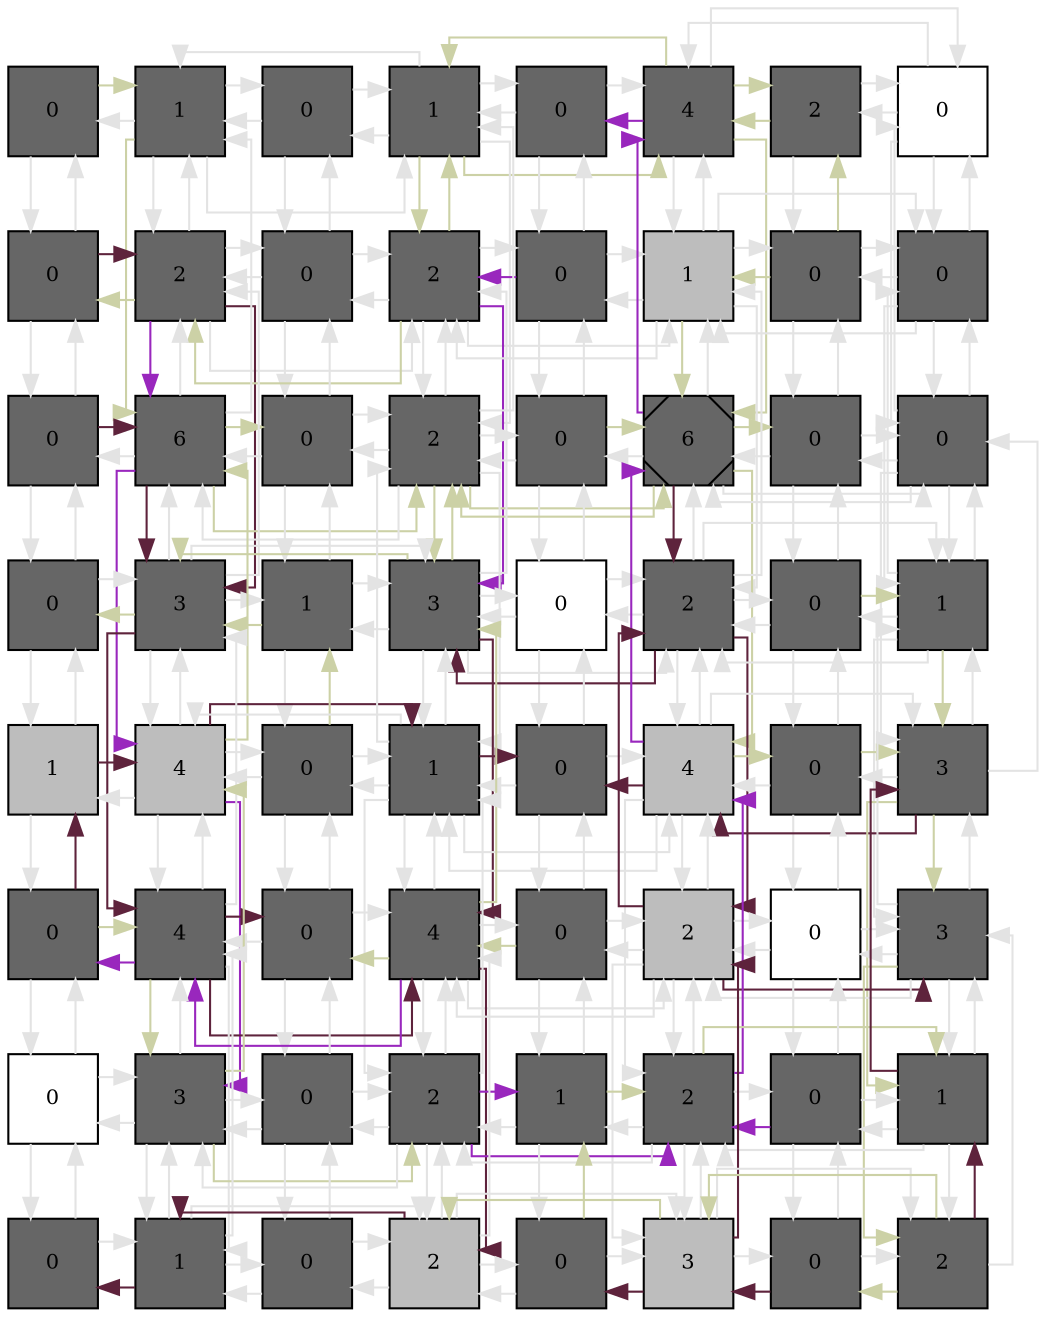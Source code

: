 digraph layout  {
rankdir=TB;
splines=ortho;
node [fixedsize=false, style=filled, width="0.6"];
edge [constraint=false];
0 [fillcolor="#666666", fontsize=10, label=0, shape=square, tooltip="name:  Th1I_TRetortaeformis ,\nin_degree: 2,\nout_degree: 2"];
1 [fillcolor="#666666", fontsize=10, label=1, shape=square, tooltip="name:  IL4I ,\nin_degree: 5,\nout_degree: 5"];
2 [fillcolor="#666666", fontsize=10, label=0, shape=square, tooltip="name:  Th1II_TRetortaeformis ,\nin_degree: 3,\nout_degree: 3"];
3 [fillcolor="#666666", fontsize=10, label=1, shape=square, tooltip="name:  T0 ,\nin_degree: 6,\nout_degree: 6"];
4 [fillcolor="#666666", fontsize=10, label=0, shape=square, tooltip="name:  TrII ,\nin_degree: 3,\nout_degree: 3"];
5 [fillcolor="#666666", fontsize=10, label=4, shape=square, tooltip="name:  TrI_Bacterium ,\nin_degree: 6,\nout_degree: 6"];
6 [fillcolor="#666666", fontsize=10, label=2, shape=square, tooltip="name:  Th1II_Bacterium ,\nin_degree: 3,\nout_degree: 3"];
7 [fillcolor="#FFFFFF", fontsize=10, label=0, shape=square, tooltip="name: None,\nin_degree: 4,\nout_degree: 4"];
8 [fillcolor="#666666", fontsize=10, label=0, shape=square, tooltip="name:  BC_TRetortaeformis ,\nin_degree: 3,\nout_degree: 3"];
9 [fillcolor="#666666", fontsize=10, label=2, shape=square, tooltip="name:  Th2II_TRetortaeformis ,\nin_degree: 6,\nout_degree: 6"];
10 [fillcolor="#666666", fontsize=10, label=0, shape=square, tooltip="name:  DCII_TRetortaeformis ,\nin_degree: 4,\nout_degree: 4"];
11 [fillcolor="#666666", fontsize=10, label=2, shape=square, tooltip="name:  IL12II ,\nin_degree: 7,\nout_degree: 7"];
12 [fillcolor="#666666", fontsize=10, label=0, shape=square, tooltip="name:  Th2II_Bacterium ,\nin_degree: 4,\nout_degree: 4"];
13 [fillcolor="#bdbdbd", fontsize=10, label=1, shape=square, tooltip="name: None,\nin_degree: 7,\nout_degree: 7"];
14 [fillcolor="#666666", fontsize=10, label=0, shape=square, tooltip="name:  DCII_Bacterium ,\nin_degree: 4,\nout_degree: 4"];
15 [fillcolor="#666666", fontsize=10, label=0, shape=square, tooltip="name:  Th1I_Bacterium ,\nin_degree: 5,\nout_degree: 5"];
16 [fillcolor="#666666", fontsize=10, label=0, shape=square, tooltip="name:  IgG ,\nin_degree: 3,\nout_degree: 3"];
17 [fillcolor="#666666", fontsize=10, label=6, shape=square, tooltip="name:  IFNgII ,\nin_degree: 7,\nout_degree: 7"];
18 [fillcolor="#666666", fontsize=10, label=0, shape=square, tooltip="name:  IFNgI ,\nin_degree: 4,\nout_degree: 4"];
19 [fillcolor="#666666", fontsize=10, label=2, shape=square, tooltip="name:  IL4II ,\nin_degree: 8,\nout_degree: 8"];
20 [fillcolor="#666666", fontsize=10, label=0, shape=square, tooltip="name:  BC_Bacterium ,\nin_degree: 4,\nout_degree: 4"];
21 [fillcolor="#666666", fontsize=10, label=6, shape=Msquare, tooltip="name:  IFNg_Bacterium ,\nin_degree: 8,\nout_degree: 8"];
22 [fillcolor="#666666", fontsize=10, label=0, shape=square, tooltip="name:  DCI_Bacterium ,\nin_degree: 4,\nout_degree: 4"];
23 [fillcolor="#666666", fontsize=10, label=0, shape=square, tooltip="name:  PH ,\nin_degree: 6,\nout_degree: 6"];
24 [fillcolor="#666666", fontsize=10, label=0, shape=square, tooltip="name:  IgA_TRetortaeformis ,\nin_degree: 3,\nout_degree: 3"];
25 [fillcolor="#666666", fontsize=10, label=3, shape=square, tooltip="name:  NE_TRetortaeformis ,\nin_degree: 7,\nout_degree: 7"];
26 [fillcolor="#666666", fontsize=10, label=1, shape=square, tooltip="name:  DCI_TRetortaeformis ,\nin_degree: 4,\nout_degree: 4"];
27 [fillcolor="#666666", fontsize=10, label=3, shape=square, tooltip="name:  PIC ,\nin_degree: 8,\nout_degree: 8"];
28 [fillcolor="#FFFFFF", fontsize=10, label=0, shape=square, tooltip="name: None,\nin_degree: 4,\nout_degree: 4"];
29 [fillcolor="#666666", fontsize=10, label=2, shape=square, tooltip="name:  MPI_Bacterium ,\nin_degree: 8,\nout_degree: 8"];
30 [fillcolor="#666666", fontsize=10, label=0, shape=square, tooltip="name:  AgAb_Bacterium ,\nin_degree: 4,\nout_degree: 4"];
31 [fillcolor="#666666", fontsize=10, label=1, shape=square, tooltip="name:  AP ,\nin_degree: 6,\nout_degree: 6"];
32 [fillcolor="#bdbdbd", fontsize=10, label=1, shape=square, tooltip="name: None,\nin_degree: 3,\nout_degree: 3"];
33 [fillcolor="#bdbdbd", fontsize=10, label=4, shape=square, tooltip="name: None,\nin_degree: 7,\nout_degree: 7"];
34 [fillcolor="#666666", fontsize=10, label=0, shape=square, tooltip="name:  IS ,\nin_degree: 4,\nout_degree: 4"];
35 [fillcolor="#666666", fontsize=10, label=1, shape=square, tooltip="name:  EC_TRetortaeformis ,\nin_degree: 8,\nout_degree: 8"];
36 [fillcolor="#666666", fontsize=10, label=0, shape=square, tooltip="name:  IL10I_Bacterium ,\nin_degree: 4,\nout_degree: 4"];
37 [fillcolor="#bdbdbd", fontsize=10, label=4, shape=square, tooltip="name: None,\nin_degree: 8,\nout_degree: 8"];
38 [fillcolor="#666666", fontsize=10, label=0, shape=square, tooltip="name:  IgA_Bacterium ,\nin_degree: 4,\nout_degree: 4"];
39 [fillcolor="#666666", fontsize=10, label=3, shape=square, tooltip="name:  Bb ,\nin_degree: 6,\nout_degree: 6"];
40 [fillcolor="#666666", fontsize=10, label=0, shape=square, tooltip="name:  Th2I_Bacterium ,\nin_degree: 3,\nout_degree: 3"];
41 [fillcolor="#666666", fontsize=10, label=4, shape=square, tooltip="name:  TNE ,\nin_degree: 7,\nout_degree: 7"];
42 [fillcolor="#666666", fontsize=10, label=0, shape=square, tooltip="name:  IgE ,\nin_degree: 4,\nout_degree: 4"];
43 [fillcolor="#666666", fontsize=10, label=4, shape=square, tooltip="name:  AD ,\nin_degree: 8,\nout_degree: 8"];
44 [fillcolor="#666666", fontsize=10, label=0, shape=square, tooltip="name:  IL10I ,\nin_degree: 4,\nout_degree: 4"];
45 [fillcolor="#bdbdbd", fontsize=10, label=2, shape=square, tooltip="name: None,\nin_degree: 8,\nout_degree: 8"];
46 [fillcolor="#FFFFFF", fontsize=10, label=0, shape=square, tooltip="name: None,\nin_degree: 4,\nout_degree: 4"];
47 [fillcolor="#666666", fontsize=10, label=3, shape=square, tooltip="name:  IgG_Bacterium ,\nin_degree: 6,\nout_degree: 6"];
48 [fillcolor="#FFFFFF", fontsize=10, label=0, shape=square, tooltip="name: None,\nin_degree: 3,\nout_degree: 3"];
49 [fillcolor="#666666", fontsize=10, label=3, shape=square, tooltip="name:  EL2 ,\nin_degree: 6,\nout_degree: 6"];
50 [fillcolor="#666666", fontsize=10, label=0, shape=square, tooltip="name:  EL ,\nin_degree: 4,\nout_degree: 4"];
51 [fillcolor="#666666", fontsize=10, label=2, shape=square, tooltip="name:  IL13 ,\nin_degree: 7,\nout_degree: 7"];
52 [fillcolor="#666666", fontsize=10, label=1, shape=square, tooltip="name:  Th2I_TRetortaeformis ,\nin_degree: 4,\nout_degree: 4"];
53 [fillcolor="#666666", fontsize=10, label=2, shape=square, tooltip="name:  IL5 ,\nin_degree: 7,\nout_degree: 7"];
54 [fillcolor="#666666", fontsize=10, label=0, shape=square, tooltip="name:  TTSSII ,\nin_degree: 4,\nout_degree: 4"];
55 [fillcolor="#666666", fontsize=10, label=1, shape=square, tooltip="name:  Cb ,\nin_degree: 5,\nout_degree: 5"];
56 [fillcolor="#666666", fontsize=10, label=0, shape=square, tooltip="name:  NE_Bacterium ,\nin_degree: 2,\nout_degree: 2"];
57 [fillcolor="#666666", fontsize=10, label=1, shape=square, tooltip="name:  DP ,\nin_degree: 5,\nout_degree: 5"];
58 [fillcolor="#666666", fontsize=10, label=0, shape=square, tooltip="name:  TEL ,\nin_degree: 3,\nout_degree: 3"];
59 [fillcolor="#bdbdbd", fontsize=10, label=2, shape=square, tooltip="name: None,\nin_degree: 6,\nout_degree: 6"];
60 [fillcolor="#666666", fontsize=10, label=0, shape=square, tooltip="name:  Oag ,\nin_degree: 3,\nout_degree: 3"];
61 [fillcolor="#bdbdbd", fontsize=10, label=3, shape=square, tooltip="name: None,\nin_degree: 6,\nout_degree: 6"];
62 [fillcolor="#666666", fontsize=10, label=0, shape=square, tooltip="name:  EC_Bacterium ,\nin_degree: 3,\nout_degree: 3"];
63 [fillcolor="#666666", fontsize=10, label=2, shape=square, tooltip="name:  TTSSI ,\nin_degree: 4,\nout_degree: 4"];
0 -> 1  [color="#CCD1A6", style="penwidth(0.1)", tooltip="0( Th1I_TRetortaeformis ) to 18( IFNgI )", weight=1];
0 -> 8  [color=grey89, style="penwidth(0.1)", tooltip=" ", weight=1];
1 -> 0  [color=grey89, style="penwidth(0.1)", tooltip=" ", weight=1];
1 -> 2  [color=grey89, style="penwidth(0.1)", tooltip=" ", weight=1];
1 -> 9  [color=grey89, style="penwidth(0.1)", tooltip=" ", weight=1];
1 -> 17  [color="#CCD1A6", style="penwidth(0.1)", tooltip="0( Th1I_TRetortaeformis ) to 18( IFNgI )", weight=1];
1 -> 3  [color=grey89, style="penwidth(0.1)", tooltip=" ", weight=1];
2 -> 1  [color=grey89, style="penwidth(0.1)", tooltip=" ", weight=1];
2 -> 3  [color=grey89, style="penwidth(0.1)", tooltip=" ", weight=1];
2 -> 10  [color=grey89, style="penwidth(0.1)", tooltip=" ", weight=1];
3 -> 2  [color=grey89, style="penwidth(0.1)", tooltip=" ", weight=1];
3 -> 4  [color=grey89, style="penwidth(0.1)", tooltip=" ", weight=1];
3 -> 11  [color="#CCD1A6", style="penwidth(0.1)", tooltip="3( T0 ) to 8( BC_TRetortaeformis )", weight=1];
3 -> 19  [color=grey89, style="penwidth(0.1)", tooltip=" ", weight=1];
3 -> 5  [color="#CCD1A6", style="penwidth(0.1)", tooltip="11( IL12II ) to 6( Th1II_Bacterium )", weight=1];
3 -> 1  [color=grey89, style="penwidth(0.1)", tooltip=" ", weight=1];
4 -> 3  [color=grey89, style="penwidth(0.1)", tooltip=" ", weight=1];
4 -> 5  [color=grey89, style="penwidth(0.1)", tooltip=" ", weight=1];
4 -> 12  [color=grey89, style="penwidth(0.1)", tooltip=" ", weight=1];
5 -> 4  [color="#9927BD", style="penwidth(0.1)", tooltip="54( TTSSII ) to 4( TrII )", weight=1];
5 -> 6  [color="#CCD1A6", style="penwidth(0.1)", tooltip="11( IL12II ) to 6( Th1II_Bacterium )", weight=1];
5 -> 13  [color=grey89, style="penwidth(0.1)", tooltip=" ", weight=1];
5 -> 21  [color="#CCD1A6", style="penwidth(0.1)", tooltip="5( TrI_Bacterium ) to 36( IL10I_Bacterium )", weight=1];
5 -> 7  [color=grey89, style="penwidth(0.1)", tooltip=" ", weight=1];
5 -> 3  [color="#CCD1A6", style="penwidth(0.1)", tooltip="14( DCII_Bacterium ) to 3( T0 )", weight=1];
6 -> 5  [color="#CCD1A6", style="penwidth(0.1)", tooltip="14( DCII_Bacterium ) to 3( T0 )", weight=1];
6 -> 7  [color=grey89, style="penwidth(0.1)", tooltip=" ", weight=1];
6 -> 14  [color=grey89, style="penwidth(0.1)", tooltip=" ", weight=1];
7 -> 6  [color=grey89, style="penwidth(0.1)", tooltip=" ", weight=1];
7 -> 15  [color=grey89, style="penwidth(0.1)", tooltip=" ", weight=1];
7 -> 23  [color=grey89, style="penwidth(0.1)", tooltip=" ", weight=1];
7 -> 5  [color=grey89, style="penwidth(0.1)", tooltip=" ", weight=1];
8 -> 0  [color=grey89, style="penwidth(0.1)", tooltip=" ", weight=1];
8 -> 9  [color="#5E233C", style="penwidth(0.1)", tooltip="8( BC_TRetortaeformis ) to 42( IgE )", weight=1];
8 -> 16  [color=grey89, style="penwidth(0.1)", tooltip=" ", weight=1];
9 -> 1  [color=grey89, style="penwidth(0.1)", tooltip=" ", weight=1];
9 -> 8  [color="#CCD1A6", style="penwidth(0.1)", tooltip="3( T0 ) to 8( BC_TRetortaeformis )", weight=1];
9 -> 10  [color=grey89, style="penwidth(0.1)", tooltip=" ", weight=1];
9 -> 17  [color="#9927BD", style="penwidth(0.1)", tooltip="9( Th2II_TRetortaeformis ) to 52( Th2I_TRetortaeformis )", weight=1];
9 -> 25  [color="#5E233C", style="penwidth(0.1)", tooltip="8( BC_TRetortaeformis ) to 42( IgE )", weight=1];
9 -> 11  [color=grey89, style="penwidth(0.1)", tooltip=" ", weight=1];
10 -> 2  [color=grey89, style="penwidth(0.1)", tooltip=" ", weight=1];
10 -> 9  [color=grey89, style="penwidth(0.1)", tooltip=" ", weight=1];
10 -> 11  [color=grey89, style="penwidth(0.1)", tooltip=" ", weight=1];
10 -> 18  [color=grey89, style="penwidth(0.1)", tooltip=" ", weight=1];
11 -> 3  [color="#CCD1A6", style="penwidth(0.1)", tooltip="11( IL12II ) to 6( Th1II_Bacterium )", weight=1];
11 -> 10  [color=grey89, style="penwidth(0.1)", tooltip=" ", weight=1];
11 -> 12  [color=grey89, style="penwidth(0.1)", tooltip=" ", weight=1];
11 -> 19  [color=grey89, style="penwidth(0.1)", tooltip=" ", weight=1];
11 -> 27  [color="#9927BD", style="penwidth(0.1)", tooltip="12( Th2II_Bacterium ) to 40( Th2I_Bacterium )", weight=1];
11 -> 13  [color=grey89, style="penwidth(0.1)", tooltip=" ", weight=1];
11 -> 9  [color="#CCD1A6", style="penwidth(0.1)", tooltip="3( T0 ) to 8( BC_TRetortaeformis )", weight=1];
12 -> 4  [color=grey89, style="penwidth(0.1)", tooltip=" ", weight=1];
12 -> 11  [color="#9927BD", style="penwidth(0.1)", tooltip="12( Th2II_Bacterium ) to 40( Th2I_Bacterium )", weight=1];
12 -> 13  [color=grey89, style="penwidth(0.1)", tooltip=" ", weight=1];
12 -> 20  [color=grey89, style="penwidth(0.1)", tooltip=" ", weight=1];
13 -> 5  [color=grey89, style="penwidth(0.1)", tooltip=" ", weight=1];
13 -> 12  [color=grey89, style="penwidth(0.1)", tooltip=" ", weight=1];
13 -> 14  [color=grey89, style="penwidth(0.1)", tooltip=" ", weight=1];
13 -> 21  [color="#CCD1A6", style="penwidth(0.1)", tooltip="14( DCII_Bacterium ) to 19( IL4II )", weight=1];
13 -> 29  [color=grey89, style="penwidth(0.1)", tooltip=" ", weight=1];
13 -> 15  [color=grey89, style="penwidth(0.1)", tooltip=" ", weight=1];
13 -> 11  [color=grey89, style="penwidth(0.1)", tooltip=" ", weight=1];
14 -> 6  [color="#CCD1A6", style="penwidth(0.1)", tooltip="14( DCII_Bacterium ) to 3( T0 )", weight=1];
14 -> 13  [color="#CCD1A6", style="penwidth(0.1)", tooltip="14( DCII_Bacterium ) to 19( IL4II )", weight=1];
14 -> 15  [color=grey89, style="penwidth(0.1)", tooltip=" ", weight=1];
14 -> 22  [color=grey89, style="penwidth(0.1)", tooltip=" ", weight=1];
15 -> 7  [color=grey89, style="penwidth(0.1)", tooltip=" ", weight=1];
15 -> 14  [color=grey89, style="penwidth(0.1)", tooltip=" ", weight=1];
15 -> 23  [color=grey89, style="penwidth(0.1)", tooltip=" ", weight=1];
15 -> 31  [color=grey89, style="penwidth(0.1)", tooltip=" ", weight=1];
15 -> 13  [color=grey89, style="penwidth(0.1)", tooltip=" ", weight=1];
16 -> 8  [color=grey89, style="penwidth(0.1)", tooltip=" ", weight=1];
16 -> 17  [color="#5E233C", style="penwidth(0.1)", tooltip="16( IgG ) to 43( AD )", weight=1];
16 -> 24  [color=grey89, style="penwidth(0.1)", tooltip=" ", weight=1];
17 -> 9  [color=grey89, style="penwidth(0.1)", tooltip=" ", weight=1];
17 -> 16  [color=grey89, style="penwidth(0.1)", tooltip=" ", weight=1];
17 -> 18  [color="#CCD1A6", style="penwidth(0.1)", tooltip="0( Th1I_TRetortaeformis ) to 18( IFNgI )", weight=1];
17 -> 25  [color="#5E233C", style="penwidth(0.1)", tooltip="16( IgG ) to 43( AD )", weight=1];
17 -> 33  [color="#9927BD", style="penwidth(0.1)", tooltip="9( Th2II_TRetortaeformis ) to 52( Th2I_TRetortaeformis )", weight=1];
17 -> 1  [color=grey89, style="penwidth(0.1)", tooltip=" ", weight=1];
17 -> 19  [color="#CCD1A6", style="penwidth(0.1)", tooltip="49( EL2 ) to 19( IL4II )", weight=1];
18 -> 10  [color=grey89, style="penwidth(0.1)", tooltip=" ", weight=1];
18 -> 17  [color=grey89, style="penwidth(0.1)", tooltip=" ", weight=1];
18 -> 19  [color=grey89, style="penwidth(0.1)", tooltip=" ", weight=1];
18 -> 26  [color=grey89, style="penwidth(0.1)", tooltip=" ", weight=1];
19 -> 11  [color=grey89, style="penwidth(0.1)", tooltip=" ", weight=1];
19 -> 18  [color=grey89, style="penwidth(0.1)", tooltip=" ", weight=1];
19 -> 20  [color=grey89, style="penwidth(0.1)", tooltip=" ", weight=1];
19 -> 27  [color="#CCD1A6", style="penwidth(0.1)", tooltip="19( IL4II ) to 42( IgE )", weight=1];
19 -> 35  [color=grey89, style="penwidth(0.1)", tooltip=" ", weight=1];
19 -> 3  [color=grey89, style="penwidth(0.1)", tooltip=" ", weight=1];
19 -> 21  [color="#CCD1A6", style="penwidth(0.1)", tooltip="27( PIC ) to 22( DCI_Bacterium )", weight=1];
19 -> 17  [color=grey89, style="penwidth(0.1)", tooltip=" ", weight=1];
20 -> 12  [color=grey89, style="penwidth(0.1)", tooltip=" ", weight=1];
20 -> 19  [color=grey89, style="penwidth(0.1)", tooltip=" ", weight=1];
20 -> 21  [color="#CCD1A6", style="penwidth(0.1)", tooltip="20( BC_Bacterium ) to 38( IgA_Bacterium )", weight=1];
20 -> 28  [color=grey89, style="penwidth(0.1)", tooltip=" ", weight=1];
21 -> 13  [color=grey89, style="penwidth(0.1)", tooltip=" ", weight=1];
21 -> 20  [color=grey89, style="penwidth(0.1)", tooltip=" ", weight=1];
21 -> 22  [color="#CCD1A6", style="penwidth(0.1)", tooltip="27( PIC ) to 22( DCI_Bacterium )", weight=1];
21 -> 29  [color="#5E233C", style="penwidth(0.1)", tooltip="20( BC_Bacterium ) to 47( IgG_Bacterium )", weight=1];
21 -> 37  [color="#CCD1A6", style="penwidth(0.1)", tooltip="20( BC_Bacterium ) to 38( IgA_Bacterium )", weight=1];
21 -> 5  [color="#9927BD", style="penwidth(0.1)", tooltip="54( TTSSII ) to 4( TrII )", weight=1];
21 -> 23  [color=grey89, style="penwidth(0.1)", tooltip=" ", weight=1];
21 -> 19  [color="#CCD1A6", style="penwidth(0.1)", tooltip="14( DCII_Bacterium ) to 19( IL4II )", weight=1];
22 -> 14  [color=grey89, style="penwidth(0.1)", tooltip=" ", weight=1];
22 -> 21  [color=grey89, style="penwidth(0.1)", tooltip=" ", weight=1];
22 -> 23  [color=grey89, style="penwidth(0.1)", tooltip=" ", weight=1];
22 -> 30  [color=grey89, style="penwidth(0.1)", tooltip=" ", weight=1];
23 -> 15  [color=grey89, style="penwidth(0.1)", tooltip=" ", weight=1];
23 -> 22  [color=grey89, style="penwidth(0.1)", tooltip=" ", weight=1];
23 -> 31  [color=grey89, style="penwidth(0.1)", tooltip=" ", weight=1];
23 -> 39  [color=grey89, style="penwidth(0.1)", tooltip=" ", weight=1];
23 -> 7  [color=grey89, style="penwidth(0.1)", tooltip=" ", weight=1];
23 -> 21  [color=grey89, style="penwidth(0.1)", tooltip=" ", weight=1];
24 -> 16  [color=grey89, style="penwidth(0.1)", tooltip=" ", weight=1];
24 -> 25  [color=grey89, style="penwidth(0.1)", tooltip=" ", weight=1];
24 -> 32  [color=grey89, style="penwidth(0.1)", tooltip=" ", weight=1];
25 -> 17  [color=grey89, style="penwidth(0.1)", tooltip=" ", weight=1];
25 -> 24  [color="#CCD1A6", style="penwidth(0.1)", tooltip="34( IS ) to 24( IgA_TRetortaeformis )", weight=1];
25 -> 26  [color=grey89, style="penwidth(0.1)", tooltip=" ", weight=1];
25 -> 33  [color=grey89, style="penwidth(0.1)", tooltip=" ", weight=1];
25 -> 41  [color="#5E233C", style="penwidth(0.1)", tooltip="16( IgG ) to 43( AD )", weight=1];
25 -> 9  [color=grey89, style="penwidth(0.1)", tooltip=" ", weight=1];
25 -> 27  [color=grey89, style="penwidth(0.1)", tooltip=" ", weight=1];
26 -> 18  [color=grey89, style="penwidth(0.1)", tooltip=" ", weight=1];
26 -> 25  [color="#CCD1A6", style="penwidth(0.1)", tooltip="34( IS ) to 24( IgA_TRetortaeformis )", weight=1];
26 -> 27  [color=grey89, style="penwidth(0.1)", tooltip=" ", weight=1];
26 -> 34  [color=grey89, style="penwidth(0.1)", tooltip=" ", weight=1];
27 -> 19  [color="#CCD1A6", style="penwidth(0.1)", tooltip="27( PIC ) to 22( DCI_Bacterium )", weight=1];
27 -> 26  [color=grey89, style="penwidth(0.1)", tooltip=" ", weight=1];
27 -> 28  [color=grey89, style="penwidth(0.1)", tooltip=" ", weight=1];
27 -> 35  [color=grey89, style="penwidth(0.1)", tooltip=" ", weight=1];
27 -> 43  [color="#5E233C", style="penwidth(0.1)", tooltip="27( PIC ) to 56( NE_Bacterium )", weight=1];
27 -> 11  [color=grey89, style="penwidth(0.1)", tooltip=" ", weight=1];
27 -> 29  [color=grey89, style="penwidth(0.1)", tooltip=" ", weight=1];
27 -> 25  [color="#CCD1A6", style="penwidth(0.1)", tooltip="44( IL10I ) to 25( NE_TRetortaeformis )", weight=1];
28 -> 20  [color=grey89, style="penwidth(0.1)", tooltip=" ", weight=1];
28 -> 27  [color=grey89, style="penwidth(0.1)", tooltip=" ", weight=1];
28 -> 29  [color=grey89, style="penwidth(0.1)", tooltip=" ", weight=1];
28 -> 36  [color=grey89, style="penwidth(0.1)", tooltip=" ", weight=1];
29 -> 21  [color=grey89, style="penwidth(0.1)", tooltip=" ", weight=1];
29 -> 28  [color=grey89, style="penwidth(0.1)", tooltip=" ", weight=1];
29 -> 30  [color=grey89, style="penwidth(0.1)", tooltip=" ", weight=1];
29 -> 37  [color=grey89, style="penwidth(0.1)", tooltip=" ", weight=1];
29 -> 45  [color="#5E233C", style="penwidth(0.1)", tooltip="20( BC_Bacterium ) to 47( IgG_Bacterium )", weight=1];
29 -> 13  [color=grey89, style="penwidth(0.1)", tooltip=" ", weight=1];
29 -> 31  [color=grey89, style="penwidth(0.1)", tooltip=" ", weight=1];
29 -> 27  [color="#5E233C", style="penwidth(0.1)", tooltip="62( EC_Bacterium ) to 27( PIC )", weight=1];
30 -> 22  [color=grey89, style="penwidth(0.1)", tooltip=" ", weight=1];
30 -> 29  [color=grey89, style="penwidth(0.1)", tooltip=" ", weight=1];
30 -> 31  [color="#CCD1A6", style="penwidth(0.1)", tooltip="30( AgAb_Bacterium ) to 55( Cb )", weight=1];
30 -> 38  [color=grey89, style="penwidth(0.1)", tooltip=" ", weight=1];
31 -> 23  [color=grey89, style="penwidth(0.1)", tooltip=" ", weight=1];
31 -> 30  [color=grey89, style="penwidth(0.1)", tooltip=" ", weight=1];
31 -> 39  [color="#CCD1A6", style="penwidth(0.1)", tooltip="30( AgAb_Bacterium ) to 55( Cb )", weight=1];
31 -> 47  [color=grey89, style="penwidth(0.1)", tooltip=" ", weight=1];
31 -> 15  [color=grey89, style="penwidth(0.1)", tooltip=" ", weight=1];
31 -> 29  [color=grey89, style="penwidth(0.1)", tooltip=" ", weight=1];
32 -> 24  [color=grey89, style="penwidth(0.1)", tooltip=" ", weight=1];
32 -> 33  [color="#5E233C", style="penwidth(0.1)", tooltip="40( Th2I_Bacterium ) to 36( IL10I_Bacterium )", weight=1];
32 -> 40  [color=grey89, style="penwidth(0.1)", tooltip=" ", weight=1];
33 -> 25  [color=grey89, style="penwidth(0.1)", tooltip=" ", weight=1];
33 -> 32  [color=grey89, style="penwidth(0.1)", tooltip=" ", weight=1];
33 -> 34  [color=grey89, style="penwidth(0.1)", tooltip=" ", weight=1];
33 -> 41  [color=grey89, style="penwidth(0.1)", tooltip=" ", weight=1];
33 -> 49  [color="#9927BD", style="penwidth(0.1)", tooltip="9( Th2II_TRetortaeformis ) to 52( Th2I_TRetortaeformis )", weight=1];
33 -> 17  [color="#CCD1A6", style="penwidth(0.1)", tooltip="49( EL2 ) to 19( IL4II )", weight=1];
33 -> 35  [color="#5E233C", style="penwidth(0.1)", tooltip="40( Th2I_Bacterium ) to 36( IL10I_Bacterium )", weight=1];
34 -> 26  [color="#CCD1A6", style="penwidth(0.1)", tooltip="34( IS ) to 24( IgA_TRetortaeformis )", weight=1];
34 -> 33  [color=grey89, style="penwidth(0.1)", tooltip=" ", weight=1];
34 -> 35  [color=grey89, style="penwidth(0.1)", tooltip=" ", weight=1];
34 -> 42  [color=grey89, style="penwidth(0.1)", tooltip=" ", weight=1];
35 -> 27  [color=grey89, style="penwidth(0.1)", tooltip=" ", weight=1];
35 -> 34  [color=grey89, style="penwidth(0.1)", tooltip=" ", weight=1];
35 -> 36  [color="#5E233C", style="penwidth(0.1)", tooltip="40( Th2I_Bacterium ) to 36( IL10I_Bacterium )", weight=1];
35 -> 43  [color=grey89, style="penwidth(0.1)", tooltip=" ", weight=1];
35 -> 51  [color=grey89, style="penwidth(0.1)", tooltip=" ", weight=1];
35 -> 19  [color=grey89, style="penwidth(0.1)", tooltip=" ", weight=1];
35 -> 37  [color=grey89, style="penwidth(0.1)", tooltip=" ", weight=1];
35 -> 33  [color=grey89, style="penwidth(0.1)", tooltip=" ", weight=1];
36 -> 28  [color=grey89, style="penwidth(0.1)", tooltip=" ", weight=1];
36 -> 35  [color=grey89, style="penwidth(0.1)", tooltip=" ", weight=1];
36 -> 37  [color=grey89, style="penwidth(0.1)", tooltip=" ", weight=1];
36 -> 44  [color=grey89, style="penwidth(0.1)", tooltip=" ", weight=1];
37 -> 29  [color=grey89, style="penwidth(0.1)", tooltip=" ", weight=1];
37 -> 36  [color="#5E233C", style="penwidth(0.1)", tooltip="63( TTSSI ) to 36( IL10I_Bacterium )", weight=1];
37 -> 38  [color="#CCD1A6", style="penwidth(0.1)", tooltip="20( BC_Bacterium ) to 38( IgA_Bacterium )", weight=1];
37 -> 45  [color=grey89, style="penwidth(0.1)", tooltip=" ", weight=1];
37 -> 53  [color=grey89, style="penwidth(0.1)", tooltip=" ", weight=1];
37 -> 21  [color="#9927BD", style="penwidth(0.1)", tooltip="54( TTSSII ) to 4( TrII )", weight=1];
37 -> 39  [color=grey89, style="penwidth(0.1)", tooltip=" ", weight=1];
37 -> 35  [color=grey89, style="penwidth(0.1)", tooltip=" ", weight=1];
38 -> 30  [color=grey89, style="penwidth(0.1)", tooltip=" ", weight=1];
38 -> 37  [color=grey89, style="penwidth(0.1)", tooltip=" ", weight=1];
38 -> 39  [color="#CCD1A6", style="penwidth(0.1)", tooltip="38( IgA_Bacterium ) to 63( TTSSI )", weight=1];
38 -> 46  [color=grey89, style="penwidth(0.1)", tooltip=" ", weight=1];
39 -> 31  [color=grey89, style="penwidth(0.1)", tooltip=" ", weight=1];
39 -> 38  [color=grey89, style="penwidth(0.1)", tooltip=" ", weight=1];
39 -> 47  [color="#CCD1A6", style="penwidth(0.1)", tooltip="38( IgA_Bacterium ) to 63( TTSSI )", weight=1];
39 -> 55  [color="#CCD1A6", style="penwidth(0.1)", tooltip="30( AgAb_Bacterium ) to 55( Cb )", weight=1];
39 -> 23  [color=grey89, style="penwidth(0.1)", tooltip=" ", weight=1];
39 -> 37  [color="#5E233C", style="penwidth(0.1)", tooltip="63( TTSSI ) to 36( IL10I_Bacterium )", weight=1];
40 -> 32  [color="#5E233C", style="penwidth(0.1)", tooltip="40( Th2I_Bacterium ) to 36( IL10I_Bacterium )", weight=1];
40 -> 41  [color="#CCD1A6", style="penwidth(0.1)", tooltip="40( Th2I_Bacterium ) to 51( IL13 )", weight=1];
40 -> 48  [color=grey89, style="penwidth(0.1)", tooltip=" ", weight=1];
41 -> 33  [color=grey89, style="penwidth(0.1)", tooltip=" ", weight=1];
41 -> 40  [color="#9927BD", style="penwidth(0.1)", tooltip="12( Th2II_Bacterium ) to 40( Th2I_Bacterium )", weight=1];
41 -> 42  [color="#5E233C", style="penwidth(0.1)", tooltip="8( BC_TRetortaeformis ) to 42( IgE )", weight=1];
41 -> 49  [color="#CCD1A6", style="penwidth(0.1)", tooltip="40( Th2I_Bacterium ) to 51( IL13 )", weight=1];
41 -> 57  [color=grey89, style="penwidth(0.1)", tooltip=" ", weight=1];
41 -> 25  [color=grey89, style="penwidth(0.1)", tooltip=" ", weight=1];
41 -> 43  [color="#5E233C", style="penwidth(0.1)", tooltip="16( IgG ) to 43( AD )", weight=1];
42 -> 34  [color=grey89, style="penwidth(0.1)", tooltip=" ", weight=1];
42 -> 41  [color=grey89, style="penwidth(0.1)", tooltip=" ", weight=1];
42 -> 43  [color=grey89, style="penwidth(0.1)", tooltip=" ", weight=1];
42 -> 50  [color=grey89, style="penwidth(0.1)", tooltip=" ", weight=1];
43 -> 35  [color=grey89, style="penwidth(0.1)", tooltip=" ", weight=1];
43 -> 42  [color="#CCD1A6", style="penwidth(0.1)", tooltip="19( IL4II ) to 42( IgE )", weight=1];
43 -> 44  [color=grey89, style="penwidth(0.1)", tooltip=" ", weight=1];
43 -> 51  [color=grey89, style="penwidth(0.1)", tooltip=" ", weight=1];
43 -> 59  [color="#5E233C", style="penwidth(0.1)", tooltip="27( PIC ) to 56( NE_Bacterium )", weight=1];
43 -> 27  [color="#CCD1A6", style="penwidth(0.1)", tooltip="44( IL10I ) to 25( NE_TRetortaeformis )", weight=1];
43 -> 45  [color=grey89, style="penwidth(0.1)", tooltip=" ", weight=1];
43 -> 41  [color="#9927BD", style="penwidth(0.1)", tooltip="12( Th2II_Bacterium ) to 40( Th2I_Bacterium )", weight=1];
44 -> 36  [color=grey89, style="penwidth(0.1)", tooltip=" ", weight=1];
44 -> 43  [color="#CCD1A6", style="penwidth(0.1)", tooltip="44( IL10I ) to 25( NE_TRetortaeformis )", weight=1];
44 -> 45  [color=grey89, style="penwidth(0.1)", tooltip=" ", weight=1];
44 -> 52  [color=grey89, style="penwidth(0.1)", tooltip=" ", weight=1];
45 -> 37  [color=grey89, style="penwidth(0.1)", tooltip=" ", weight=1];
45 -> 44  [color=grey89, style="penwidth(0.1)", tooltip=" ", weight=1];
45 -> 46  [color=grey89, style="penwidth(0.1)", tooltip=" ", weight=1];
45 -> 53  [color=grey89, style="penwidth(0.1)", tooltip=" ", weight=1];
45 -> 61  [color=grey89, style="penwidth(0.1)", tooltip=" ", weight=1];
45 -> 29  [color="#5E233C", style="penwidth(0.1)", tooltip="62( EC_Bacterium ) to 27( PIC )", weight=1];
45 -> 47  [color="#5E233C", style="penwidth(0.1)", tooltip="20( BC_Bacterium ) to 47( IgG_Bacterium )", weight=1];
45 -> 43  [color=grey89, style="penwidth(0.1)", tooltip=" ", weight=1];
46 -> 38  [color=grey89, style="penwidth(0.1)", tooltip=" ", weight=1];
46 -> 45  [color=grey89, style="penwidth(0.1)", tooltip=" ", weight=1];
46 -> 47  [color=grey89, style="penwidth(0.1)", tooltip=" ", weight=1];
46 -> 54  [color=grey89, style="penwidth(0.1)", tooltip=" ", weight=1];
47 -> 39  [color=grey89, style="penwidth(0.1)", tooltip=" ", weight=1];
47 -> 46  [color=grey89, style="penwidth(0.1)", tooltip=" ", weight=1];
47 -> 55  [color=grey89, style="penwidth(0.1)", tooltip=" ", weight=1];
47 -> 63  [color="#CCD1A6", style="penwidth(0.1)", tooltip="38( IgA_Bacterium ) to 63( TTSSI )", weight=1];
47 -> 31  [color=grey89, style="penwidth(0.1)", tooltip=" ", weight=1];
47 -> 45  [color=grey89, style="penwidth(0.1)", tooltip=" ", weight=1];
48 -> 40  [color=grey89, style="penwidth(0.1)", tooltip=" ", weight=1];
48 -> 49  [color=grey89, style="penwidth(0.1)", tooltip=" ", weight=1];
48 -> 56  [color=grey89, style="penwidth(0.1)", tooltip=" ", weight=1];
49 -> 41  [color=grey89, style="penwidth(0.1)", tooltip=" ", weight=1];
49 -> 48  [color=grey89, style="penwidth(0.1)", tooltip=" ", weight=1];
49 -> 50  [color=grey89, style="penwidth(0.1)", tooltip=" ", weight=1];
49 -> 57  [color=grey89, style="penwidth(0.1)", tooltip=" ", weight=1];
49 -> 33  [color="#CCD1A6", style="penwidth(0.1)", tooltip="49( EL2 ) to 19( IL4II )", weight=1];
49 -> 51  [color="#CCD1A6", style="penwidth(0.1)", tooltip="40( Th2I_Bacterium ) to 51( IL13 )", weight=1];
50 -> 42  [color=grey89, style="penwidth(0.1)", tooltip=" ", weight=1];
50 -> 49  [color=grey89, style="penwidth(0.1)", tooltip=" ", weight=1];
50 -> 51  [color=grey89, style="penwidth(0.1)", tooltip=" ", weight=1];
50 -> 58  [color=grey89, style="penwidth(0.1)", tooltip=" ", weight=1];
51 -> 43  [color=grey89, style="penwidth(0.1)", tooltip=" ", weight=1];
51 -> 50  [color=grey89, style="penwidth(0.1)", tooltip=" ", weight=1];
51 -> 52  [color="#9927BD", style="penwidth(0.1)", tooltip="9( Th2II_TRetortaeformis ) to 52( Th2I_TRetortaeformis )", weight=1];
51 -> 59  [color=grey89, style="penwidth(0.1)", tooltip=" ", weight=1];
51 -> 35  [color=grey89, style="penwidth(0.1)", tooltip=" ", weight=1];
51 -> 53  [color="#9927BD", style="penwidth(0.1)", tooltip="9( Th2II_TRetortaeformis ) to 53( IL5 )", weight=1];
51 -> 49  [color=grey89, style="penwidth(0.1)", tooltip=" ", weight=1];
52 -> 44  [color=grey89, style="penwidth(0.1)", tooltip=" ", weight=1];
52 -> 51  [color=grey89, style="penwidth(0.1)", tooltip=" ", weight=1];
52 -> 53  [color="#CCD1A6", style="penwidth(0.1)", tooltip="60( Oag ) to 55( Cb )", weight=1];
52 -> 60  [color=grey89, style="penwidth(0.1)", tooltip=" ", weight=1];
53 -> 45  [color=grey89, style="penwidth(0.1)", tooltip=" ", weight=1];
53 -> 52  [color=grey89, style="penwidth(0.1)", tooltip=" ", weight=1];
53 -> 54  [color=grey89, style="penwidth(0.1)", tooltip=" ", weight=1];
53 -> 61  [color=grey89, style="penwidth(0.1)", tooltip=" ", weight=1];
53 -> 37  [color="#9927BD", style="penwidth(0.1)", tooltip="54( TTSSII ) to 4( TrII )", weight=1];
53 -> 55  [color="#CCD1A6", style="penwidth(0.1)", tooltip="60( Oag ) to 55( Cb )", weight=1];
53 -> 51  [color=grey89, style="penwidth(0.1)", tooltip=" ", weight=1];
54 -> 46  [color=grey89, style="penwidth(0.1)", tooltip=" ", weight=1];
54 -> 53  [color="#9927BD", style="penwidth(0.1)", tooltip="54( TTSSII ) to 4( TrII )", weight=1];
54 -> 55  [color=grey89, style="penwidth(0.1)", tooltip=" ", weight=1];
54 -> 62  [color=grey89, style="penwidth(0.1)", tooltip=" ", weight=1];
55 -> 47  [color=grey89, style="penwidth(0.1)", tooltip=" ", weight=1];
55 -> 54  [color=grey89, style="penwidth(0.1)", tooltip=" ", weight=1];
55 -> 63  [color=grey89, style="penwidth(0.1)", tooltip=" ", weight=1];
55 -> 39  [color="#5E233C", style="penwidth(0.1)", tooltip="63( TTSSI ) to 36( IL10I_Bacterium )", weight=1];
55 -> 53  [color=grey89, style="penwidth(0.1)", tooltip=" ", weight=1];
56 -> 48  [color=grey89, style="penwidth(0.1)", tooltip=" ", weight=1];
56 -> 57  [color=grey89, style="penwidth(0.1)", tooltip=" ", weight=1];
57 -> 49  [color=grey89, style="penwidth(0.1)", tooltip=" ", weight=1];
57 -> 56  [color="#5E233C", style="penwidth(0.1)", tooltip="27( PIC ) to 56( NE_Bacterium )", weight=1];
57 -> 58  [color=grey89, style="penwidth(0.1)", tooltip=" ", weight=1];
57 -> 41  [color=grey89, style="penwidth(0.1)", tooltip=" ", weight=1];
57 -> 59  [color=grey89, style="penwidth(0.1)", tooltip=" ", weight=1];
58 -> 50  [color=grey89, style="penwidth(0.1)", tooltip=" ", weight=1];
58 -> 57  [color=grey89, style="penwidth(0.1)", tooltip=" ", weight=1];
58 -> 59  [color=grey89, style="penwidth(0.1)", tooltip=" ", weight=1];
59 -> 51  [color=grey89, style="penwidth(0.1)", tooltip=" ", weight=1];
59 -> 58  [color=grey89, style="penwidth(0.1)", tooltip=" ", weight=1];
59 -> 60  [color=grey89, style="penwidth(0.1)", tooltip=" ", weight=1];
59 -> 43  [color=grey89, style="penwidth(0.1)", tooltip=" ", weight=1];
59 -> 61  [color=grey89, style="penwidth(0.1)", tooltip=" ", weight=1];
59 -> 57  [color="#5E233C", style="penwidth(0.1)", tooltip="27( PIC ) to 56( NE_Bacterium )", weight=1];
60 -> 52  [color="#CCD1A6", style="penwidth(0.1)", tooltip="60( Oag ) to 55( Cb )", weight=1];
60 -> 59  [color=grey89, style="penwidth(0.1)", tooltip=" ", weight=1];
60 -> 61  [color=grey89, style="penwidth(0.1)", tooltip=" ", weight=1];
61 -> 53  [color=grey89, style="penwidth(0.1)", tooltip=" ", weight=1];
61 -> 60  [color="#5E233C", style="penwidth(0.1)", tooltip="39( Bb ) to 60( Oag )", weight=1];
61 -> 62  [color=grey89, style="penwidth(0.1)", tooltip=" ", weight=1];
61 -> 45  [color="#5E233C", style="penwidth(0.1)", tooltip="62( EC_Bacterium ) to 27( PIC )", weight=1];
61 -> 63  [color=grey89, style="penwidth(0.1)", tooltip=" ", weight=1];
61 -> 59  [color="#CCD1A6", style="penwidth(0.1)", tooltip="63( TTSSI ) to 57( DP )", weight=1];
62 -> 54  [color=grey89, style="penwidth(0.1)", tooltip=" ", weight=1];
62 -> 61  [color="#5E233C", style="penwidth(0.1)", tooltip="62( EC_Bacterium ) to 27( PIC )", weight=1];
62 -> 63  [color=grey89, style="penwidth(0.1)", tooltip=" ", weight=1];
63 -> 55  [color="#5E233C", style="penwidth(0.1)", tooltip="63( TTSSI ) to 36( IL10I_Bacterium )", weight=1];
63 -> 62  [color="#CCD1A6", style="penwidth(0.1)", tooltip="39( Bb ) to 62( EC_Bacterium )", weight=1];
63 -> 47  [color=grey89, style="penwidth(0.1)", tooltip=" ", weight=1];
63 -> 61  [color="#CCD1A6", style="penwidth(0.1)", tooltip="63( TTSSI ) to 57( DP )", weight=1];
edge [constraint=true, style=invis];

0 -> 8 -> 16 -> 24 -> 32 -> 40 -> 48 -> 56;
1 -> 9 -> 17 -> 25 -> 33 -> 41 -> 49 -> 57;
2 -> 10 -> 18 -> 26 -> 34 -> 42 -> 50 -> 58;
3 -> 11 -> 19 -> 27 -> 35 -> 43 -> 51 -> 59;
4 -> 12 -> 20 -> 28 -> 36 -> 44 -> 52 -> 60;
5 -> 13 -> 21 -> 29 -> 37 -> 45 -> 53 -> 61;
6 -> 14 -> 22 -> 30 -> 38 -> 46 -> 54 -> 62;
7 -> 15 -> 23 -> 31 -> 39 -> 47 -> 55 -> 63;
rank = same {0 -> 1 -> 2 -> 3 -> 4 -> 5 -> 6 -> 7};
rank = same {8 -> 9 -> 10 -> 11 -> 12 -> 13 -> 14 -> 15};
rank = same {16 -> 17 -> 18 -> 19 -> 20 -> 21 -> 22 -> 23};
rank = same {24 -> 25 -> 26 -> 27 -> 28 -> 29 -> 30 -> 31};
rank = same {32 -> 33 -> 34 -> 35 -> 36 -> 37 -> 38 -> 39};
rank = same {40 -> 41 -> 42 -> 43 -> 44 -> 45 -> 46 -> 47};
rank = same {48 -> 49 -> 50 -> 51 -> 52 -> 53 -> 54 -> 55};
rank = same {56 -> 57 -> 58 -> 59 -> 60 -> 61 -> 62 -> 63};
}